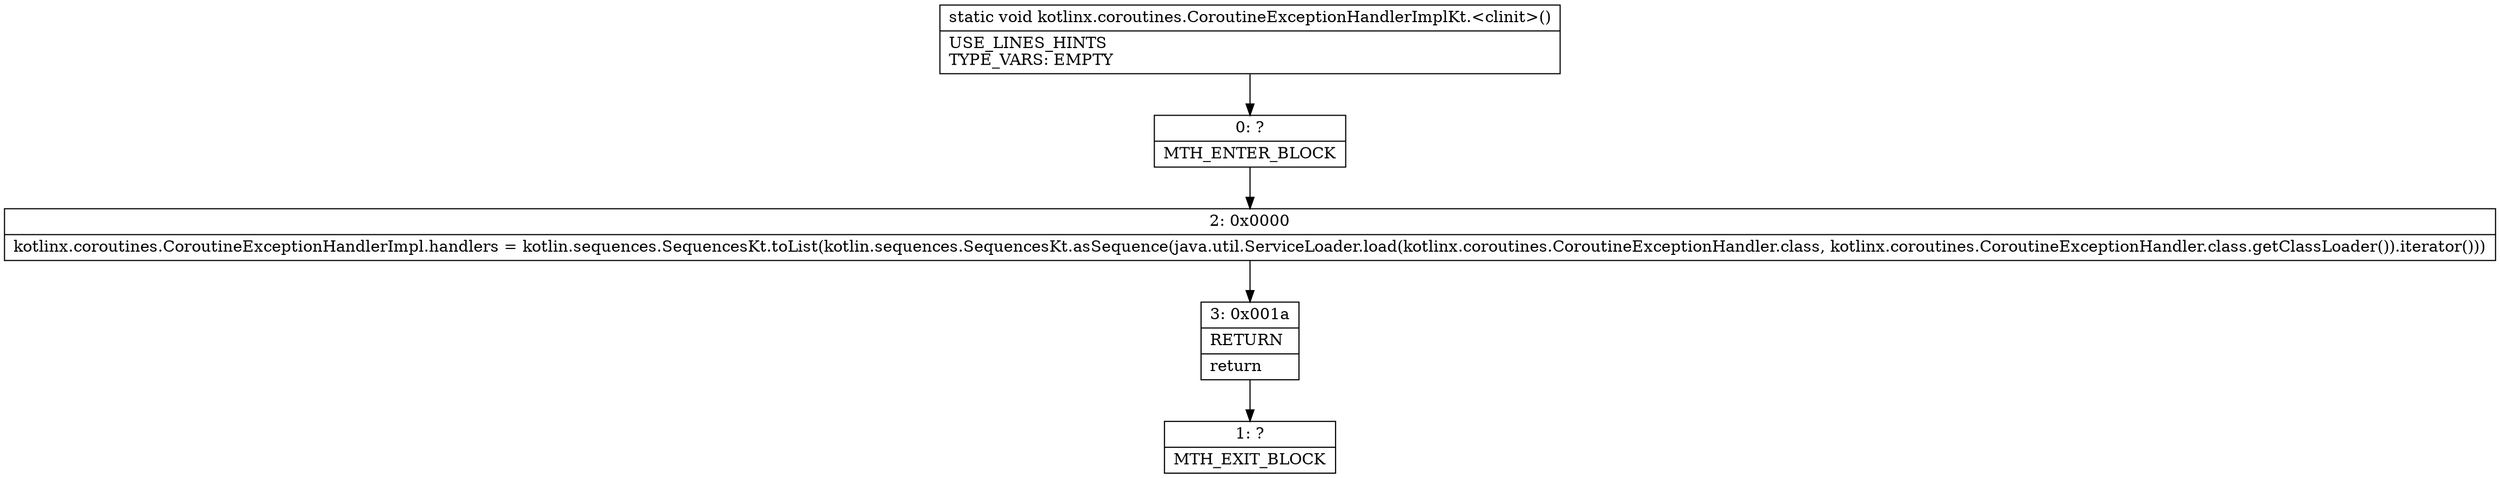 digraph "CFG forkotlinx.coroutines.CoroutineExceptionHandlerImplKt.\<clinit\>()V" {
Node_0 [shape=record,label="{0\:\ ?|MTH_ENTER_BLOCK\l}"];
Node_2 [shape=record,label="{2\:\ 0x0000|kotlinx.coroutines.CoroutineExceptionHandlerImpl.handlers = kotlin.sequences.SequencesKt.toList(kotlin.sequences.SequencesKt.asSequence(java.util.ServiceLoader.load(kotlinx.coroutines.CoroutineExceptionHandler.class, kotlinx.coroutines.CoroutineExceptionHandler.class.getClassLoader()).iterator()))\l}"];
Node_3 [shape=record,label="{3\:\ 0x001a|RETURN\l|return\l}"];
Node_1 [shape=record,label="{1\:\ ?|MTH_EXIT_BLOCK\l}"];
MethodNode[shape=record,label="{static void kotlinx.coroutines.CoroutineExceptionHandlerImplKt.\<clinit\>()  | USE_LINES_HINTS\lTYPE_VARS: EMPTY\l}"];
MethodNode -> Node_0;Node_0 -> Node_2;
Node_2 -> Node_3;
Node_3 -> Node_1;
}

